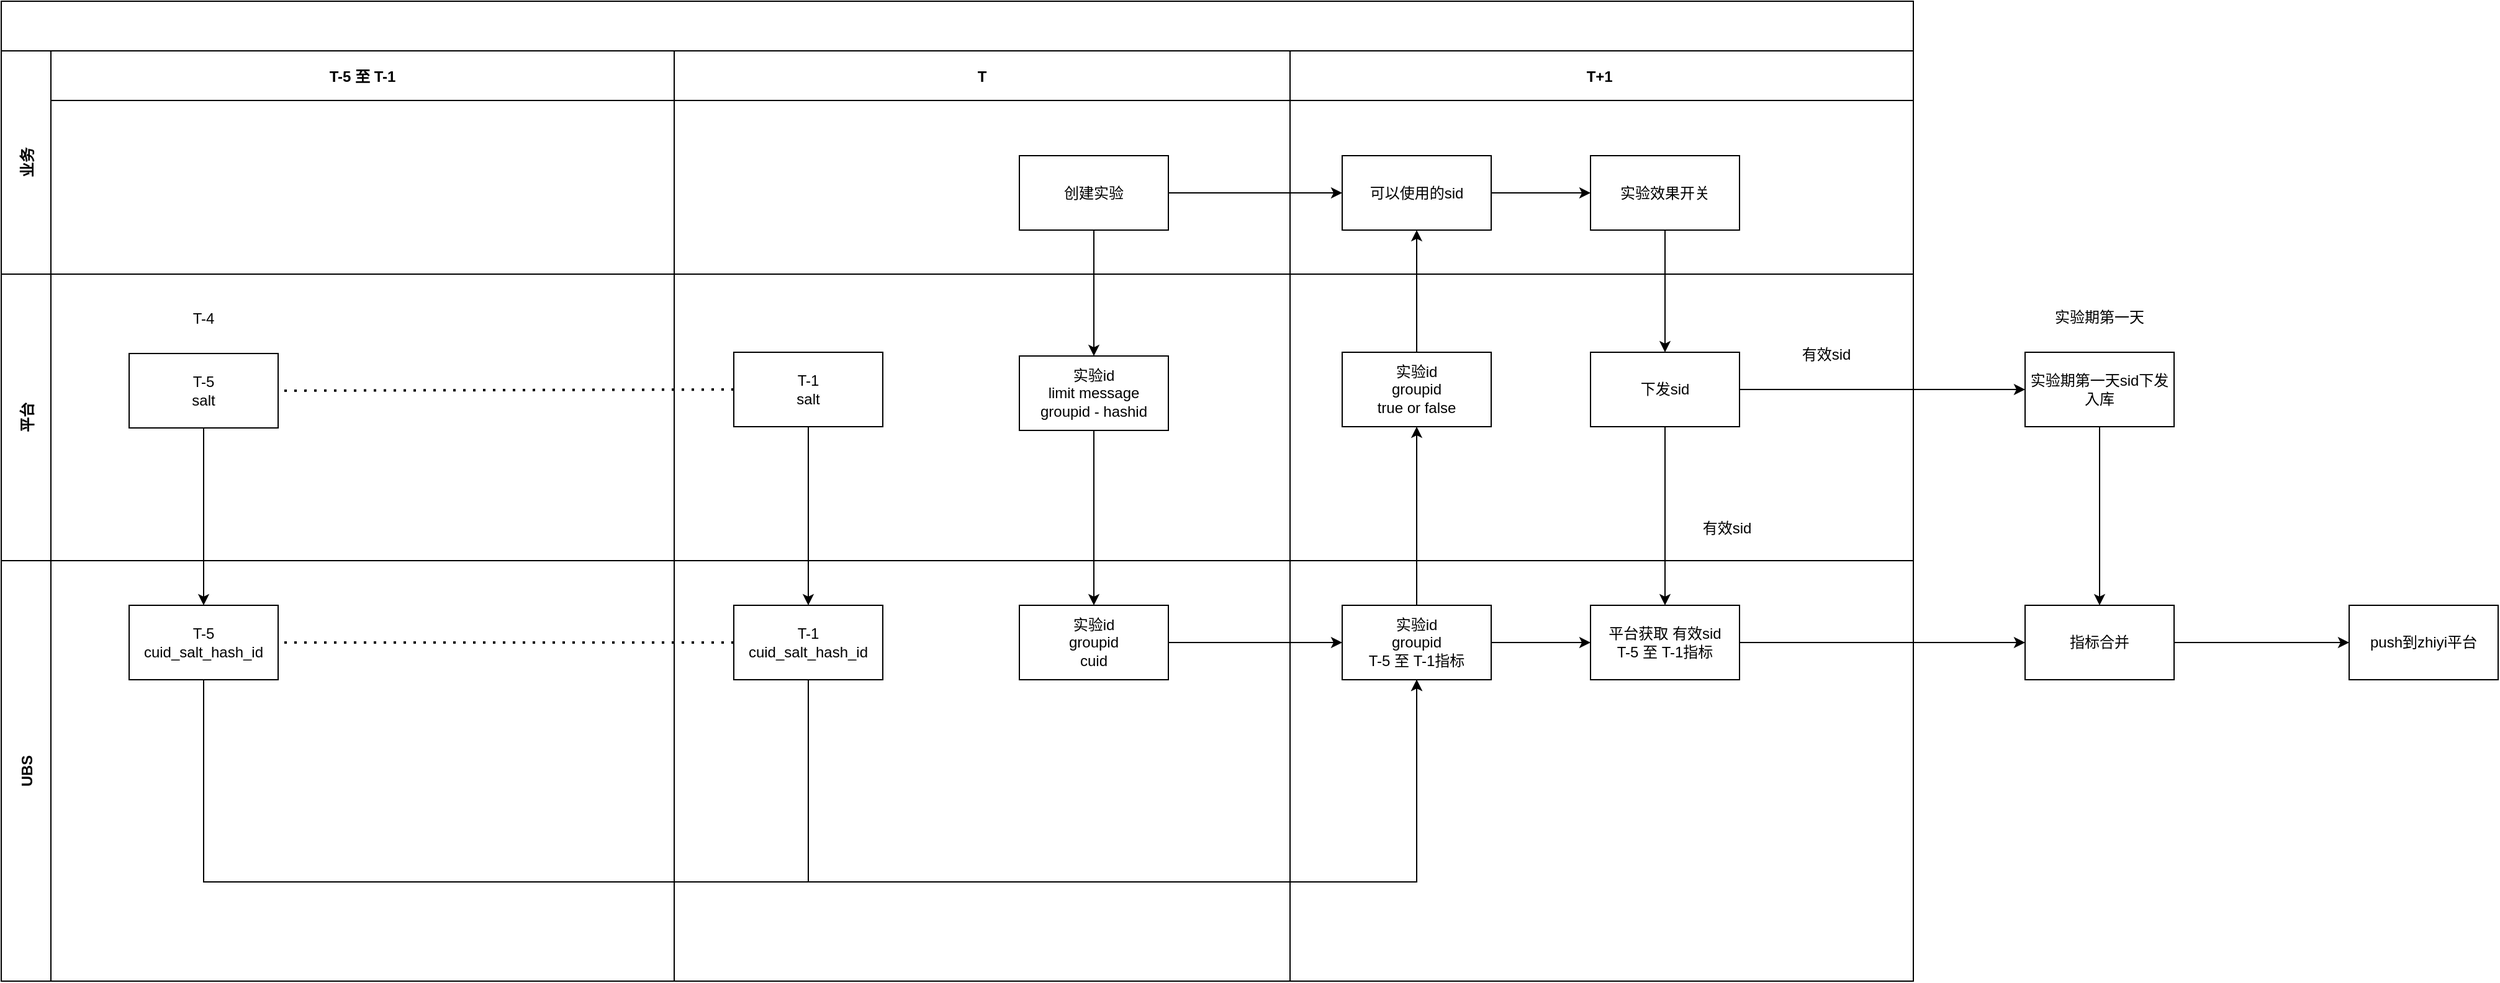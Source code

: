 <mxfile version="15.5.2" type="github">
  <diagram id="C5RBs43oDa-KdzZeNtuy" name="Page-1">
    <mxGraphModel dx="2404" dy="1077" grid="1" gridSize="10" guides="1" tooltips="1" connect="1" arrows="1" fold="1" page="1" pageScale="1" pageWidth="827" pageHeight="1169" math="0" shadow="0">
      <root>
        <mxCell id="WIyWlLk6GJQsqaUBKTNV-0" />
        <mxCell id="WIyWlLk6GJQsqaUBKTNV-1" parent="WIyWlLk6GJQsqaUBKTNV-0" />
        <mxCell id="PJY2y0bwhQxhffVgpyWu-1" value="" style="shape=table;childLayout=tableLayout;rowLines=0;columnLines=0;startSize=40;collapsible=0;recursiveResize=0;expand=0;pointerEvents=0;fontStyle=1;align=center;" vertex="1" parent="WIyWlLk6GJQsqaUBKTNV-1">
          <mxGeometry x="-770" y="30" width="1540" height="790.0" as="geometry" />
        </mxCell>
        <mxCell id="PJY2y0bwhQxhffVgpyWu-2" value="业务" style="swimlane;horizontal=0;points=[[0,0.5],[1,0.5]];portConstraint=eastwest;startSize=40;collapsible=0;recursiveResize=0;expand=0;pointerEvents=0;fontStyle=1" vertex="1" parent="PJY2y0bwhQxhffVgpyWu-1">
          <mxGeometry y="40" width="1540" height="180" as="geometry" />
        </mxCell>
        <mxCell id="PJY2y0bwhQxhffVgpyWu-3" value="T-5 至 T-1" style="swimlane;connectable=0;startSize=40;collapsible=0;recursiveResize=0;expand=0;pointerEvents=0;" vertex="1" parent="PJY2y0bwhQxhffVgpyWu-2">
          <mxGeometry x="40" width="502" height="180" as="geometry">
            <mxRectangle width="502" height="180" as="alternateBounds" />
          </mxGeometry>
        </mxCell>
        <mxCell id="PJY2y0bwhQxhffVgpyWu-4" value="T" style="swimlane;connectable=0;startSize=40;collapsible=0;recursiveResize=0;expand=0;pointerEvents=0;" vertex="1" parent="PJY2y0bwhQxhffVgpyWu-2">
          <mxGeometry x="542" width="496" height="180" as="geometry">
            <mxRectangle width="496" height="180" as="alternateBounds" />
          </mxGeometry>
        </mxCell>
        <mxCell id="PJY2y0bwhQxhffVgpyWu-30" value="创建实验" style="rounded=0;whiteSpace=wrap;html=1;" vertex="1" parent="PJY2y0bwhQxhffVgpyWu-4">
          <mxGeometry x="278" y="84.5" width="120" height="60" as="geometry" />
        </mxCell>
        <mxCell id="PJY2y0bwhQxhffVgpyWu-5" value="T+1 " style="swimlane;connectable=0;startSize=40;collapsible=0;recursiveResize=0;expand=0;pointerEvents=0;" vertex="1" parent="PJY2y0bwhQxhffVgpyWu-2">
          <mxGeometry x="1038" width="502" height="180" as="geometry">
            <mxRectangle width="502" height="180" as="alternateBounds" />
          </mxGeometry>
        </mxCell>
        <mxCell id="PJY2y0bwhQxhffVgpyWu-100" value="" style="edgeStyle=orthogonalEdgeStyle;rounded=0;orthogonalLoop=1;jettySize=auto;html=1;" edge="1" parent="PJY2y0bwhQxhffVgpyWu-5" source="PJY2y0bwhQxhffVgpyWu-96" target="PJY2y0bwhQxhffVgpyWu-99">
          <mxGeometry relative="1" as="geometry" />
        </mxCell>
        <mxCell id="PJY2y0bwhQxhffVgpyWu-96" value="可以使用的sid" style="whiteSpace=wrap;html=1;rounded=0;" vertex="1" parent="PJY2y0bwhQxhffVgpyWu-5">
          <mxGeometry x="42" y="84.5" width="120" height="60" as="geometry" />
        </mxCell>
        <mxCell id="PJY2y0bwhQxhffVgpyWu-99" value="实验效果开关" style="whiteSpace=wrap;html=1;rounded=0;" vertex="1" parent="PJY2y0bwhQxhffVgpyWu-5">
          <mxGeometry x="242" y="84.5" width="120" height="60" as="geometry" />
        </mxCell>
        <mxCell id="PJY2y0bwhQxhffVgpyWu-97" value="" style="edgeStyle=orthogonalEdgeStyle;rounded=0;orthogonalLoop=1;jettySize=auto;html=1;" edge="1" parent="PJY2y0bwhQxhffVgpyWu-2" source="PJY2y0bwhQxhffVgpyWu-30" target="PJY2y0bwhQxhffVgpyWu-96">
          <mxGeometry relative="1" as="geometry" />
        </mxCell>
        <mxCell id="PJY2y0bwhQxhffVgpyWu-6" value="平台" style="swimlane;horizontal=0;points=[[0,0.5],[1,0.5]];portConstraint=eastwest;startSize=40;collapsible=0;recursiveResize=0;expand=0;pointerEvents=0;" vertex="1" parent="PJY2y0bwhQxhffVgpyWu-1">
          <mxGeometry y="220" width="1540" height="231" as="geometry" />
        </mxCell>
        <mxCell id="PJY2y0bwhQxhffVgpyWu-7" value="" style="swimlane;connectable=0;startSize=0;collapsible=0;recursiveResize=0;expand=0;pointerEvents=0;" vertex="1" parent="PJY2y0bwhQxhffVgpyWu-6">
          <mxGeometry x="40" width="502" height="231" as="geometry">
            <mxRectangle width="502" height="231" as="alternateBounds" />
          </mxGeometry>
        </mxCell>
        <mxCell id="PJY2y0bwhQxhffVgpyWu-20" value="T-5&lt;br&gt;salt" style="rounded=0;whiteSpace=wrap;html=1;" vertex="1" parent="PJY2y0bwhQxhffVgpyWu-7">
          <mxGeometry x="63" y="64" width="120" height="60" as="geometry" />
        </mxCell>
        <mxCell id="PJY2y0bwhQxhffVgpyWu-31" value="T-4" style="text;html=1;strokeColor=none;fillColor=none;align=center;verticalAlign=middle;whiteSpace=wrap;rounded=0;" vertex="1" parent="PJY2y0bwhQxhffVgpyWu-7">
          <mxGeometry x="93" y="21" width="60" height="30" as="geometry" />
        </mxCell>
        <mxCell id="PJY2y0bwhQxhffVgpyWu-8" value="" style="swimlane;connectable=0;startSize=0;collapsible=0;recursiveResize=0;expand=0;pointerEvents=0;" vertex="1" parent="PJY2y0bwhQxhffVgpyWu-6">
          <mxGeometry x="542" width="496" height="231" as="geometry">
            <mxRectangle width="496" height="231" as="alternateBounds" />
          </mxGeometry>
        </mxCell>
        <mxCell id="PJY2y0bwhQxhffVgpyWu-32" value="实验id&lt;br&gt;limit message&lt;br&gt;groupid - hashid" style="rounded=0;whiteSpace=wrap;html=1;" vertex="1" parent="PJY2y0bwhQxhffVgpyWu-8">
          <mxGeometry x="278" y="66" width="120" height="60" as="geometry" />
        </mxCell>
        <mxCell id="PJY2y0bwhQxhffVgpyWu-9" value="" style="swimlane;connectable=0;startSize=0;collapsible=0;recursiveResize=0;expand=0;pointerEvents=0;" vertex="1" parent="PJY2y0bwhQxhffVgpyWu-6">
          <mxGeometry x="1038" width="502" height="231" as="geometry">
            <mxRectangle width="502" height="231" as="alternateBounds" />
          </mxGeometry>
        </mxCell>
        <mxCell id="PJY2y0bwhQxhffVgpyWu-44" value="&lt;span&gt;实验id&lt;/span&gt;&lt;br&gt;&lt;span&gt;groupid&lt;br&gt;true or false&lt;br&gt;&lt;/span&gt;" style="whiteSpace=wrap;html=1;rounded=0;" vertex="1" parent="PJY2y0bwhQxhffVgpyWu-9">
          <mxGeometry x="42" y="63" width="120" height="60" as="geometry" />
        </mxCell>
        <mxCell id="PJY2y0bwhQxhffVgpyWu-101" value="下发sid" style="whiteSpace=wrap;html=1;rounded=0;" vertex="1" parent="PJY2y0bwhQxhffVgpyWu-9">
          <mxGeometry x="242" y="63" width="120" height="60" as="geometry" />
        </mxCell>
        <mxCell id="PJY2y0bwhQxhffVgpyWu-108" value="有效sid" style="text;html=1;strokeColor=none;fillColor=none;align=center;verticalAlign=middle;whiteSpace=wrap;rounded=0;" vertex="1" parent="PJY2y0bwhQxhffVgpyWu-9">
          <mxGeometry x="312" y="190" width="80" height="30" as="geometry" />
        </mxCell>
        <mxCell id="PJY2y0bwhQxhffVgpyWu-109" value="有效sid" style="text;html=1;strokeColor=none;fillColor=none;align=center;verticalAlign=middle;whiteSpace=wrap;rounded=0;" vertex="1" parent="PJY2y0bwhQxhffVgpyWu-9">
          <mxGeometry x="392" y="50" width="80" height="30" as="geometry" />
        </mxCell>
        <mxCell id="PJY2y0bwhQxhffVgpyWu-10" value="UBS" style="swimlane;horizontal=0;points=[[0,0.5],[1,0.5]];portConstraint=eastwest;startSize=40;collapsible=0;recursiveResize=0;expand=0;pointerEvents=0;" vertex="1" parent="PJY2y0bwhQxhffVgpyWu-1">
          <mxGeometry y="451" width="1540" height="339" as="geometry" />
        </mxCell>
        <mxCell id="PJY2y0bwhQxhffVgpyWu-11" value="" style="swimlane;connectable=0;startSize=0;collapsible=0;recursiveResize=0;expand=0;pointerEvents=0;" vertex="1" parent="PJY2y0bwhQxhffVgpyWu-10">
          <mxGeometry x="40" width="502" height="339" as="geometry">
            <mxRectangle width="502" height="339" as="alternateBounds" />
          </mxGeometry>
        </mxCell>
        <mxCell id="PJY2y0bwhQxhffVgpyWu-21" value="T-5&lt;br&gt;cuid_salt_hash_id" style="rounded=0;whiteSpace=wrap;html=1;" vertex="1" parent="PJY2y0bwhQxhffVgpyWu-11">
          <mxGeometry x="63" y="36" width="120" height="60" as="geometry" />
        </mxCell>
        <mxCell id="PJY2y0bwhQxhffVgpyWu-12" value="" style="swimlane;connectable=0;startSize=0;collapsible=0;recursiveResize=0;expand=0;pointerEvents=0;" vertex="1" parent="PJY2y0bwhQxhffVgpyWu-10">
          <mxGeometry x="542" width="496" height="339" as="geometry">
            <mxRectangle width="496" height="339" as="alternateBounds" />
          </mxGeometry>
        </mxCell>
        <mxCell id="PJY2y0bwhQxhffVgpyWu-23" value="T-1&lt;br&gt;salt" style="rounded=0;whiteSpace=wrap;html=1;" vertex="1" parent="PJY2y0bwhQxhffVgpyWu-12">
          <mxGeometry x="48" y="-168" width="120" height="60" as="geometry" />
        </mxCell>
        <mxCell id="PJY2y0bwhQxhffVgpyWu-24" value="T-1&lt;br&gt;cuid_salt_hash_id" style="rounded=0;whiteSpace=wrap;html=1;" vertex="1" parent="PJY2y0bwhQxhffVgpyWu-12">
          <mxGeometry x="48" y="36" width="120" height="60" as="geometry" />
        </mxCell>
        <mxCell id="PJY2y0bwhQxhffVgpyWu-25" value="" style="edgeStyle=orthogonalEdgeStyle;rounded=0;orthogonalLoop=1;jettySize=auto;html=1;" edge="1" parent="PJY2y0bwhQxhffVgpyWu-12" source="PJY2y0bwhQxhffVgpyWu-23" target="PJY2y0bwhQxhffVgpyWu-24">
          <mxGeometry relative="1" as="geometry" />
        </mxCell>
        <mxCell id="PJY2y0bwhQxhffVgpyWu-34" value="实验id&lt;br&gt;groupid&lt;br&gt;cuid" style="rounded=0;whiteSpace=wrap;html=1;" vertex="1" parent="PJY2y0bwhQxhffVgpyWu-12">
          <mxGeometry x="278" y="36" width="120" height="60" as="geometry" />
        </mxCell>
        <mxCell id="PJY2y0bwhQxhffVgpyWu-13" value="" style="swimlane;connectable=0;startSize=0;collapsible=0;recursiveResize=0;expand=0;pointerEvents=0;" vertex="1" parent="PJY2y0bwhQxhffVgpyWu-10">
          <mxGeometry x="1038" width="502" height="339" as="geometry">
            <mxRectangle width="502" height="339" as="alternateBounds" />
          </mxGeometry>
        </mxCell>
        <mxCell id="PJY2y0bwhQxhffVgpyWu-110" style="edgeStyle=orthogonalEdgeStyle;rounded=0;orthogonalLoop=1;jettySize=auto;html=1;exitX=1;exitY=0.5;exitDx=0;exitDy=0;" edge="1" parent="PJY2y0bwhQxhffVgpyWu-13" source="PJY2y0bwhQxhffVgpyWu-39" target="PJY2y0bwhQxhffVgpyWu-106">
          <mxGeometry relative="1" as="geometry" />
        </mxCell>
        <mxCell id="PJY2y0bwhQxhffVgpyWu-39" value="实验id&lt;br&gt;groupid&lt;br&gt;T-5 至 T-1指标" style="whiteSpace=wrap;html=1;rounded=0;" vertex="1" parent="PJY2y0bwhQxhffVgpyWu-13">
          <mxGeometry x="42" y="36" width="120" height="60" as="geometry" />
        </mxCell>
        <mxCell id="PJY2y0bwhQxhffVgpyWu-106" value="平台获取 有效sid&lt;br&gt;T-5 至 T-1指标" style="whiteSpace=wrap;html=1;rounded=0;" vertex="1" parent="PJY2y0bwhQxhffVgpyWu-13">
          <mxGeometry x="242" y="36" width="120" height="60" as="geometry" />
        </mxCell>
        <mxCell id="PJY2y0bwhQxhffVgpyWu-29" value="" style="endArrow=none;dashed=1;html=1;dashPattern=1 3;strokeWidth=2;rounded=0;exitX=0;exitY=0.5;exitDx=0;exitDy=0;entryX=1;entryY=0.5;entryDx=0;entryDy=0;" edge="1" parent="PJY2y0bwhQxhffVgpyWu-10" source="PJY2y0bwhQxhffVgpyWu-24" target="PJY2y0bwhQxhffVgpyWu-21">
          <mxGeometry width="50" height="50" relative="1" as="geometry">
            <mxPoint x="350" y="66" as="sourcePoint" />
            <mxPoint x="230" y="66" as="targetPoint" />
          </mxGeometry>
        </mxCell>
        <mxCell id="PJY2y0bwhQxhffVgpyWu-40" value="" style="edgeStyle=orthogonalEdgeStyle;rounded=0;orthogonalLoop=1;jettySize=auto;html=1;" edge="1" parent="PJY2y0bwhQxhffVgpyWu-10" source="PJY2y0bwhQxhffVgpyWu-34" target="PJY2y0bwhQxhffVgpyWu-39">
          <mxGeometry relative="1" as="geometry" />
        </mxCell>
        <mxCell id="PJY2y0bwhQxhffVgpyWu-41" style="edgeStyle=orthogonalEdgeStyle;rounded=0;orthogonalLoop=1;jettySize=auto;html=1;exitX=0.5;exitY=1;exitDx=0;exitDy=0;entryX=0.5;entryY=1;entryDx=0;entryDy=0;" edge="1" parent="PJY2y0bwhQxhffVgpyWu-10" source="PJY2y0bwhQxhffVgpyWu-21" target="PJY2y0bwhQxhffVgpyWu-39">
          <mxGeometry relative="1" as="geometry">
            <Array as="points">
              <mxPoint x="163" y="259" />
              <mxPoint x="1140" y="259" />
            </Array>
          </mxGeometry>
        </mxCell>
        <mxCell id="PJY2y0bwhQxhffVgpyWu-22" value="" style="edgeStyle=orthogonalEdgeStyle;rounded=0;orthogonalLoop=1;jettySize=auto;html=1;" edge="1" parent="PJY2y0bwhQxhffVgpyWu-1" source="PJY2y0bwhQxhffVgpyWu-20" target="PJY2y0bwhQxhffVgpyWu-21">
          <mxGeometry relative="1" as="geometry" />
        </mxCell>
        <mxCell id="PJY2y0bwhQxhffVgpyWu-26" value="" style="endArrow=none;dashed=1;html=1;dashPattern=1 3;strokeWidth=2;rounded=0;entryX=1;entryY=0.5;entryDx=0;entryDy=0;exitX=0;exitY=0.5;exitDx=0;exitDy=0;" edge="1" parent="PJY2y0bwhQxhffVgpyWu-1" source="PJY2y0bwhQxhffVgpyWu-23" target="PJY2y0bwhQxhffVgpyWu-20">
          <mxGeometry width="50" height="50" relative="1" as="geometry">
            <mxPoint x="470" y="383" as="sourcePoint" />
            <mxPoint x="520" y="333" as="targetPoint" />
          </mxGeometry>
        </mxCell>
        <mxCell id="PJY2y0bwhQxhffVgpyWu-33" value="" style="edgeStyle=orthogonalEdgeStyle;rounded=0;orthogonalLoop=1;jettySize=auto;html=1;" edge="1" parent="PJY2y0bwhQxhffVgpyWu-1" source="PJY2y0bwhQxhffVgpyWu-30" target="PJY2y0bwhQxhffVgpyWu-32">
          <mxGeometry relative="1" as="geometry" />
        </mxCell>
        <mxCell id="PJY2y0bwhQxhffVgpyWu-35" value="" style="edgeStyle=orthogonalEdgeStyle;rounded=0;orthogonalLoop=1;jettySize=auto;html=1;" edge="1" parent="PJY2y0bwhQxhffVgpyWu-1" source="PJY2y0bwhQxhffVgpyWu-32" target="PJY2y0bwhQxhffVgpyWu-34">
          <mxGeometry relative="1" as="geometry" />
        </mxCell>
        <mxCell id="PJY2y0bwhQxhffVgpyWu-45" value="" style="edgeStyle=orthogonalEdgeStyle;rounded=0;orthogonalLoop=1;jettySize=auto;html=1;" edge="1" parent="PJY2y0bwhQxhffVgpyWu-1" source="PJY2y0bwhQxhffVgpyWu-39" target="PJY2y0bwhQxhffVgpyWu-44">
          <mxGeometry relative="1" as="geometry" />
        </mxCell>
        <mxCell id="PJY2y0bwhQxhffVgpyWu-98" style="edgeStyle=orthogonalEdgeStyle;rounded=0;orthogonalLoop=1;jettySize=auto;html=1;exitX=0.5;exitY=0;exitDx=0;exitDy=0;entryX=0.5;entryY=1;entryDx=0;entryDy=0;" edge="1" parent="PJY2y0bwhQxhffVgpyWu-1" source="PJY2y0bwhQxhffVgpyWu-44" target="PJY2y0bwhQxhffVgpyWu-96">
          <mxGeometry relative="1" as="geometry" />
        </mxCell>
        <mxCell id="PJY2y0bwhQxhffVgpyWu-102" value="" style="edgeStyle=orthogonalEdgeStyle;rounded=0;orthogonalLoop=1;jettySize=auto;html=1;" edge="1" parent="PJY2y0bwhQxhffVgpyWu-1" source="PJY2y0bwhQxhffVgpyWu-99" target="PJY2y0bwhQxhffVgpyWu-101">
          <mxGeometry relative="1" as="geometry" />
        </mxCell>
        <mxCell id="PJY2y0bwhQxhffVgpyWu-107" value="" style="edgeStyle=orthogonalEdgeStyle;rounded=0;orthogonalLoop=1;jettySize=auto;html=1;" edge="1" parent="PJY2y0bwhQxhffVgpyWu-1" source="PJY2y0bwhQxhffVgpyWu-101" target="PJY2y0bwhQxhffVgpyWu-106">
          <mxGeometry relative="1" as="geometry" />
        </mxCell>
        <mxCell id="PJY2y0bwhQxhffVgpyWu-43" style="edgeStyle=orthogonalEdgeStyle;rounded=0;orthogonalLoop=1;jettySize=auto;html=1;exitX=0.5;exitY=1;exitDx=0;exitDy=0;" edge="1" parent="WIyWlLk6GJQsqaUBKTNV-1" source="PJY2y0bwhQxhffVgpyWu-24">
          <mxGeometry relative="1" as="geometry">
            <mxPoint x="370" y="577" as="targetPoint" />
            <Array as="points">
              <mxPoint x="-120" y="740" />
              <mxPoint x="370" y="740" />
            </Array>
          </mxGeometry>
        </mxCell>
        <mxCell id="PJY2y0bwhQxhffVgpyWu-115" style="edgeStyle=orthogonalEdgeStyle;rounded=0;orthogonalLoop=1;jettySize=auto;html=1;" edge="1" parent="WIyWlLk6GJQsqaUBKTNV-1" source="PJY2y0bwhQxhffVgpyWu-103" target="PJY2y0bwhQxhffVgpyWu-111">
          <mxGeometry relative="1" as="geometry" />
        </mxCell>
        <mxCell id="PJY2y0bwhQxhffVgpyWu-103" value="实验期第一天sid下发入库" style="whiteSpace=wrap;html=1;rounded=0;" vertex="1" parent="WIyWlLk6GJQsqaUBKTNV-1">
          <mxGeometry x="860" y="313" width="120" height="60" as="geometry" />
        </mxCell>
        <mxCell id="PJY2y0bwhQxhffVgpyWu-104" value="" style="edgeStyle=orthogonalEdgeStyle;rounded=0;orthogonalLoop=1;jettySize=auto;html=1;" edge="1" parent="WIyWlLk6GJQsqaUBKTNV-1" source="PJY2y0bwhQxhffVgpyWu-101" target="PJY2y0bwhQxhffVgpyWu-103">
          <mxGeometry relative="1" as="geometry" />
        </mxCell>
        <mxCell id="PJY2y0bwhQxhffVgpyWu-105" value="实验期第一天" style="text;html=1;strokeColor=none;fillColor=none;align=center;verticalAlign=middle;whiteSpace=wrap;rounded=0;" vertex="1" parent="WIyWlLk6GJQsqaUBKTNV-1">
          <mxGeometry x="880" y="270" width="80" height="30" as="geometry" />
        </mxCell>
        <mxCell id="PJY2y0bwhQxhffVgpyWu-114" value="" style="edgeStyle=orthogonalEdgeStyle;rounded=0;orthogonalLoop=1;jettySize=auto;html=1;" edge="1" parent="WIyWlLk6GJQsqaUBKTNV-1" source="PJY2y0bwhQxhffVgpyWu-111" target="PJY2y0bwhQxhffVgpyWu-113">
          <mxGeometry relative="1" as="geometry" />
        </mxCell>
        <mxCell id="PJY2y0bwhQxhffVgpyWu-111" value="指标合并" style="whiteSpace=wrap;html=1;rounded=0;" vertex="1" parent="WIyWlLk6GJQsqaUBKTNV-1">
          <mxGeometry x="860" y="517" width="120" height="60" as="geometry" />
        </mxCell>
        <mxCell id="PJY2y0bwhQxhffVgpyWu-112" value="" style="edgeStyle=orthogonalEdgeStyle;rounded=0;orthogonalLoop=1;jettySize=auto;html=1;" edge="1" parent="WIyWlLk6GJQsqaUBKTNV-1" source="PJY2y0bwhQxhffVgpyWu-106" target="PJY2y0bwhQxhffVgpyWu-111">
          <mxGeometry relative="1" as="geometry" />
        </mxCell>
        <mxCell id="PJY2y0bwhQxhffVgpyWu-113" value="push到zhiyi平台" style="whiteSpace=wrap;html=1;rounded=0;" vertex="1" parent="WIyWlLk6GJQsqaUBKTNV-1">
          <mxGeometry x="1121" y="517" width="120" height="60" as="geometry" />
        </mxCell>
      </root>
    </mxGraphModel>
  </diagram>
</mxfile>

